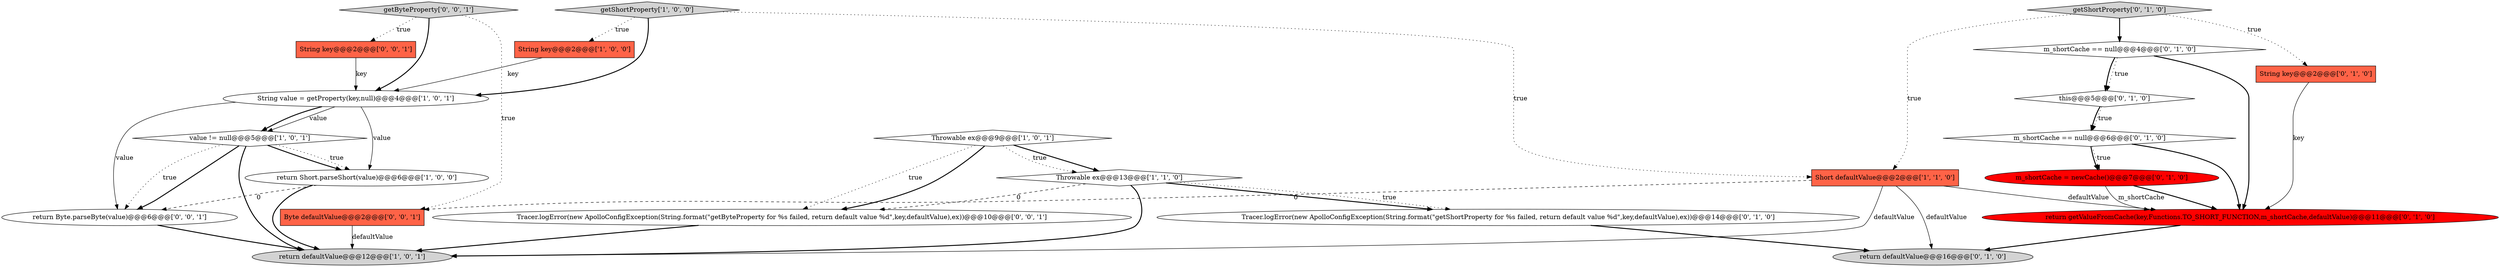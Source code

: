 digraph {
10 [style = filled, label = "return getValueFromCache(key,Functions.TO_SHORT_FUNCTION,m_shortCache,defaultValue)@@@11@@@['0', '1', '0']", fillcolor = red, shape = ellipse image = "AAA1AAABBB2BBB"];
19 [style = filled, label = "getByteProperty['0', '0', '1']", fillcolor = lightgray, shape = diamond image = "AAA0AAABBB3BBB"];
6 [style = filled, label = "Short defaultValue@@@2@@@['1', '1', '0']", fillcolor = tomato, shape = box image = "AAA0AAABBB1BBB"];
22 [style = filled, label = "return Byte.parseByte(value)@@@6@@@['0', '0', '1']", fillcolor = white, shape = ellipse image = "AAA0AAABBB3BBB"];
5 [style = filled, label = "return Short.parseShort(value)@@@6@@@['1', '0', '0']", fillcolor = white, shape = ellipse image = "AAA0AAABBB1BBB"];
9 [style = filled, label = "m_shortCache == null@@@6@@@['0', '1', '0']", fillcolor = white, shape = diamond image = "AAA0AAABBB2BBB"];
12 [style = filled, label = "return defaultValue@@@16@@@['0', '1', '0']", fillcolor = lightgray, shape = ellipse image = "AAA0AAABBB2BBB"];
0 [style = filled, label = "return defaultValue@@@12@@@['1', '0', '1']", fillcolor = lightgray, shape = ellipse image = "AAA0AAABBB1BBB"];
4 [style = filled, label = "String key@@@2@@@['1', '0', '0']", fillcolor = tomato, shape = box image = "AAA0AAABBB1BBB"];
14 [style = filled, label = "m_shortCache = newCache()@@@7@@@['0', '1', '0']", fillcolor = red, shape = ellipse image = "AAA1AAABBB2BBB"];
8 [style = filled, label = "value != null@@@5@@@['1', '0', '1']", fillcolor = white, shape = diamond image = "AAA0AAABBB1BBB"];
13 [style = filled, label = "getShortProperty['0', '1', '0']", fillcolor = lightgray, shape = diamond image = "AAA0AAABBB2BBB"];
16 [style = filled, label = "Tracer.logError(new ApolloConfigException(String.format(\"getShortProperty for %s failed, return default value %d\",key,defaultValue),ex))@@@14@@@['0', '1', '0']", fillcolor = white, shape = ellipse image = "AAA0AAABBB2BBB"];
21 [style = filled, label = "Tracer.logError(new ApolloConfigException(String.format(\"getByteProperty for %s failed, return default value %d\",key,defaultValue),ex))@@@10@@@['0', '0', '1']", fillcolor = white, shape = ellipse image = "AAA0AAABBB3BBB"];
17 [style = filled, label = "this@@@5@@@['0', '1', '0']", fillcolor = white, shape = diamond image = "AAA0AAABBB2BBB"];
18 [style = filled, label = "String key@@@2@@@['0', '0', '1']", fillcolor = tomato, shape = box image = "AAA0AAABBB3BBB"];
11 [style = filled, label = "String key@@@2@@@['0', '1', '0']", fillcolor = tomato, shape = box image = "AAA0AAABBB2BBB"];
2 [style = filled, label = "getShortProperty['1', '0', '0']", fillcolor = lightgray, shape = diamond image = "AAA0AAABBB1BBB"];
15 [style = filled, label = "m_shortCache == null@@@4@@@['0', '1', '0']", fillcolor = white, shape = diamond image = "AAA0AAABBB2BBB"];
3 [style = filled, label = "Throwable ex@@@9@@@['1', '0', '1']", fillcolor = white, shape = diamond image = "AAA0AAABBB1BBB"];
20 [style = filled, label = "Byte defaultValue@@@2@@@['0', '0', '1']", fillcolor = tomato, shape = box image = "AAA0AAABBB3BBB"];
7 [style = filled, label = "String value = getProperty(key,null)@@@4@@@['1', '0', '1']", fillcolor = white, shape = ellipse image = "AAA0AAABBB1BBB"];
1 [style = filled, label = "Throwable ex@@@13@@@['1', '1', '0']", fillcolor = white, shape = diamond image = "AAA0AAABBB1BBB"];
7->8 [style = solid, label="value"];
13->6 [style = dotted, label="true"];
4->7 [style = solid, label="key"];
15->10 [style = bold, label=""];
3->1 [style = bold, label=""];
11->10 [style = solid, label="key"];
21->0 [style = bold, label=""];
6->20 [style = dashed, label="0"];
19->20 [style = dotted, label="true"];
6->10 [style = solid, label="defaultValue"];
17->9 [style = bold, label=""];
19->18 [style = dotted, label="true"];
14->10 [style = bold, label=""];
1->21 [style = dashed, label="0"];
1->0 [style = bold, label=""];
9->10 [style = bold, label=""];
7->8 [style = bold, label=""];
6->0 [style = solid, label="defaultValue"];
9->14 [style = dotted, label="true"];
8->22 [style = bold, label=""];
18->7 [style = solid, label="key"];
15->17 [style = dotted, label="true"];
8->0 [style = bold, label=""];
15->17 [style = bold, label=""];
20->0 [style = solid, label="defaultValue"];
22->0 [style = bold, label=""];
8->5 [style = bold, label=""];
5->0 [style = bold, label=""];
8->5 [style = dotted, label="true"];
2->6 [style = dotted, label="true"];
10->12 [style = bold, label=""];
1->16 [style = bold, label=""];
3->21 [style = dotted, label="true"];
7->5 [style = solid, label="value"];
17->9 [style = dotted, label="true"];
2->4 [style = dotted, label="true"];
14->10 [style = solid, label="m_shortCache"];
9->14 [style = bold, label=""];
8->22 [style = dotted, label="true"];
13->11 [style = dotted, label="true"];
3->21 [style = bold, label=""];
1->16 [style = dotted, label="true"];
13->15 [style = bold, label=""];
2->7 [style = bold, label=""];
6->12 [style = solid, label="defaultValue"];
16->12 [style = bold, label=""];
19->7 [style = bold, label=""];
3->1 [style = dotted, label="true"];
7->22 [style = solid, label="value"];
5->22 [style = dashed, label="0"];
}
